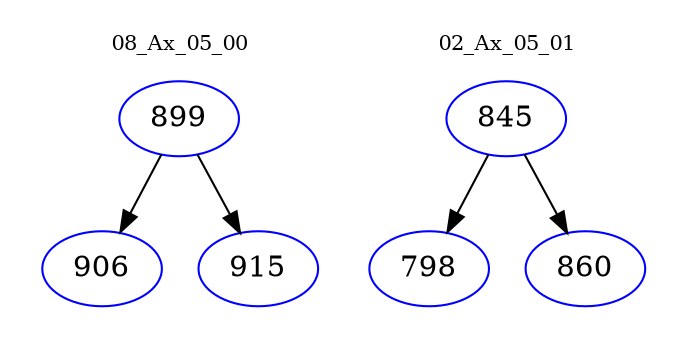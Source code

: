 digraph{
subgraph cluster_0 {
color = white
label = "08_Ax_05_00";
fontsize=10;
T0_899 [label="899", color="blue"]
T0_899 -> T0_906 [color="black"]
T0_906 [label="906", color="blue"]
T0_899 -> T0_915 [color="black"]
T0_915 [label="915", color="blue"]
}
subgraph cluster_1 {
color = white
label = "02_Ax_05_01";
fontsize=10;
T1_845 [label="845", color="blue"]
T1_845 -> T1_798 [color="black"]
T1_798 [label="798", color="blue"]
T1_845 -> T1_860 [color="black"]
T1_860 [label="860", color="blue"]
}
}
